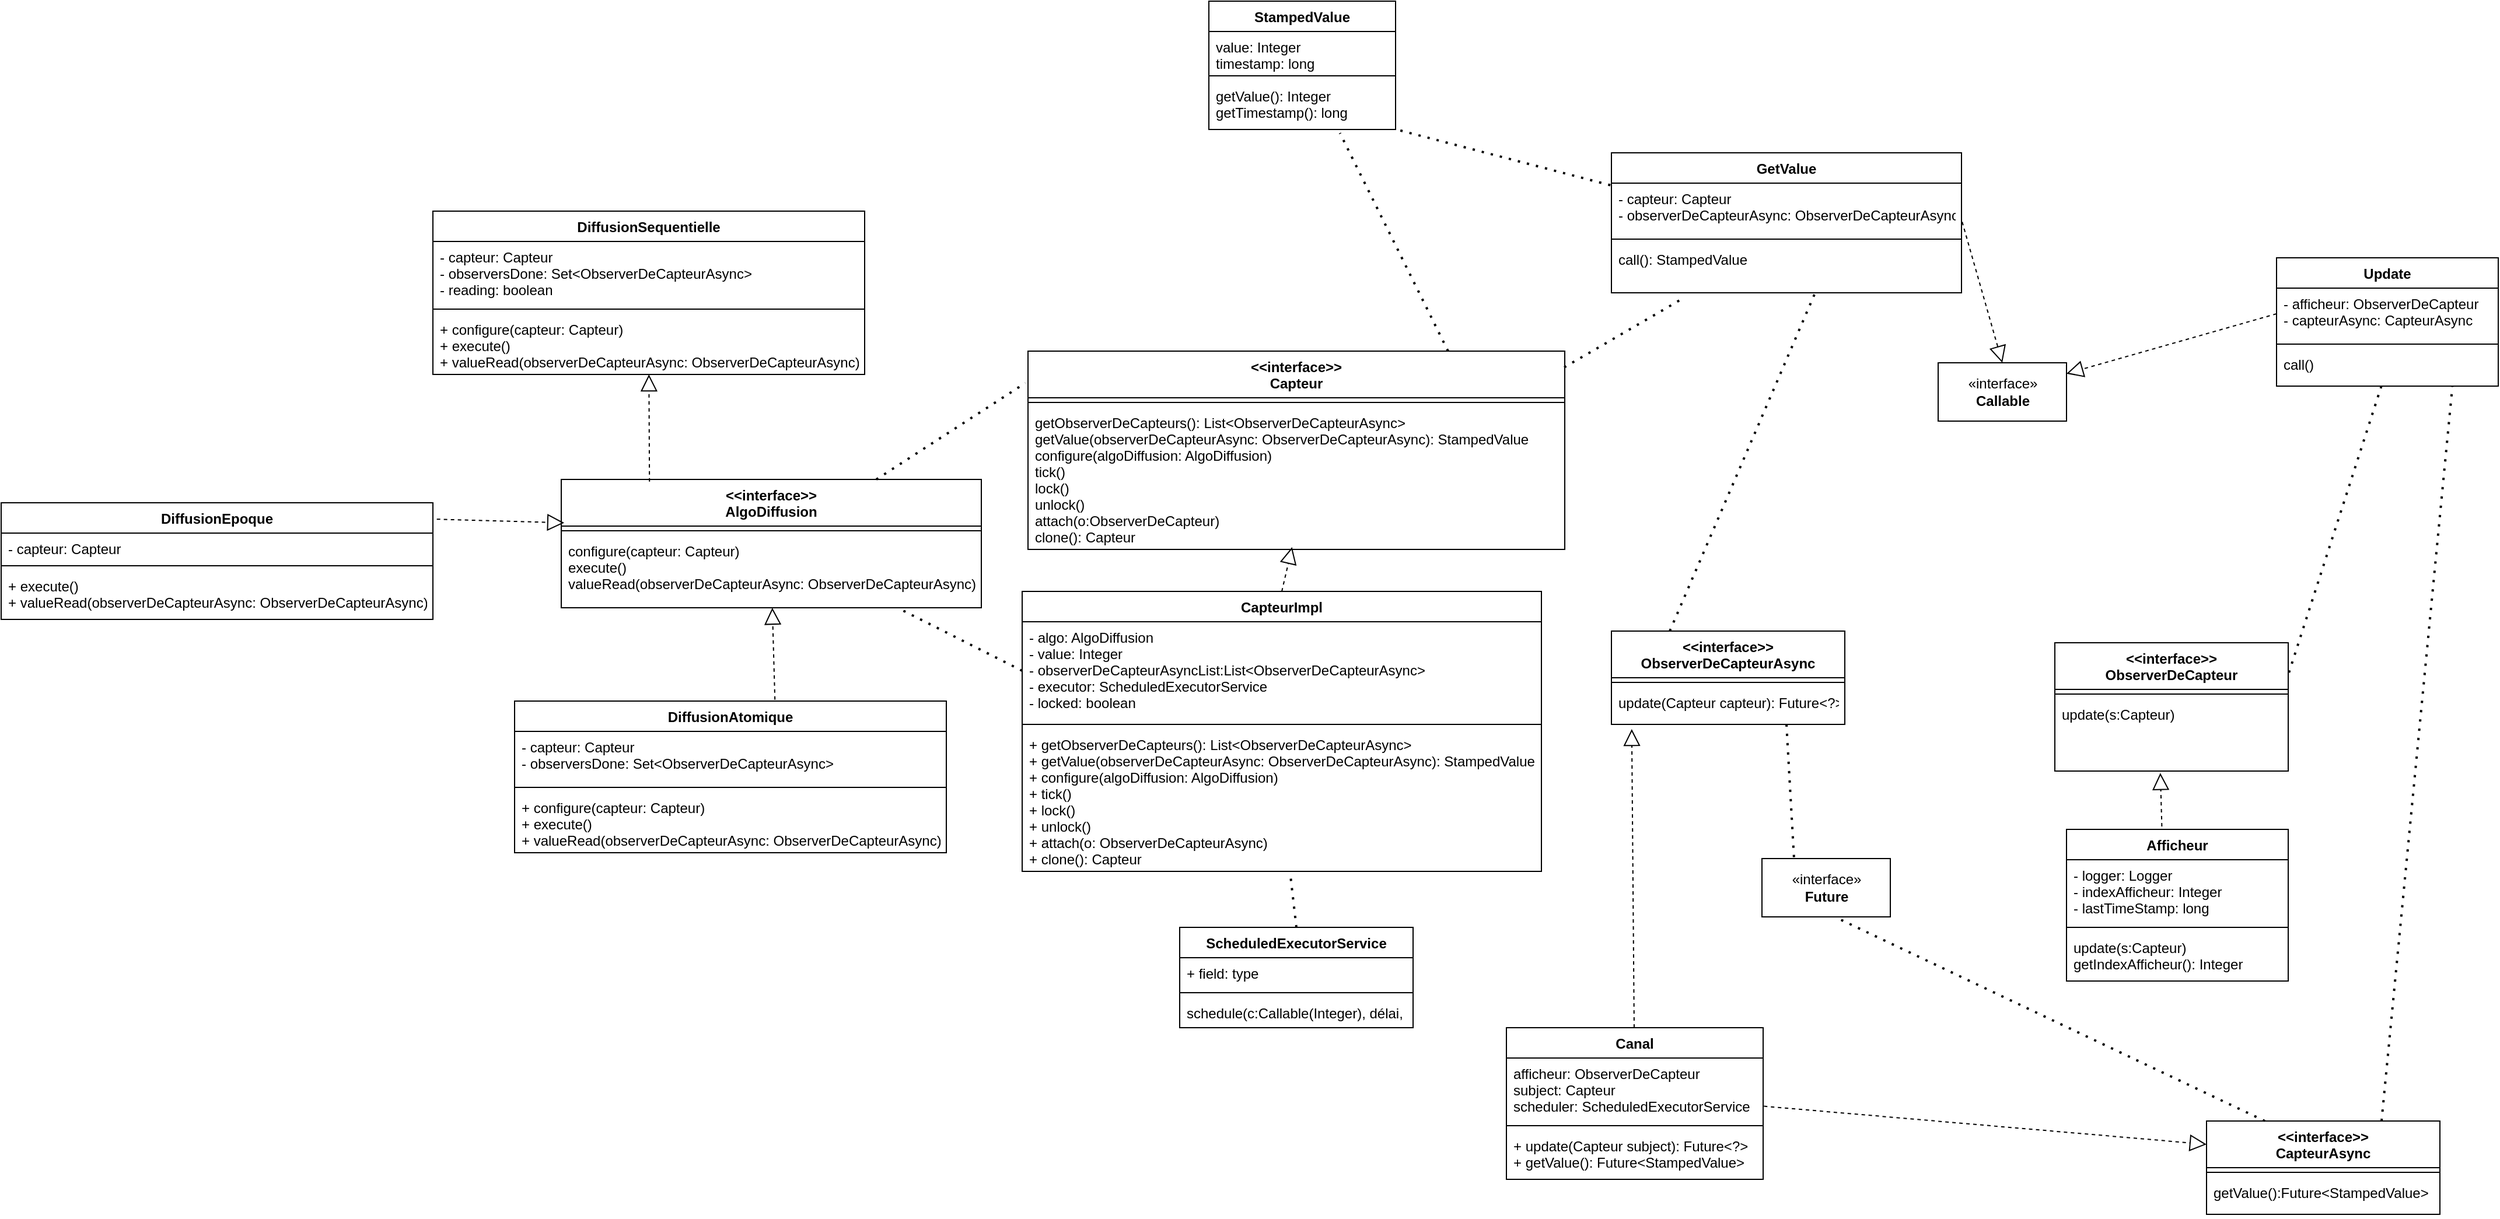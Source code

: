 <mxfile version="14.2.9" type="github"><diagram id="OkSHv6g_1eJxa_UDTlFx" name="Page-1"><mxGraphModel dx="3001" dy="1847" grid="1" gridSize="10" guides="1" tooltips="1" connect="1" arrows="1" fold="1" page="1" pageScale="1" pageWidth="827" pageHeight="1169" math="0" shadow="0"><root><mxCell id="0"/><mxCell id="1" parent="0"/><mxCell id="q4NLrR5_jv5WTU5L2x2v-61" value="" style="endArrow=block;dashed=1;endFill=0;endSize=12;html=1;exitX=0.5;exitY=0;exitDx=0;exitDy=0;entryX=0.492;entryY=0.984;entryDx=0;entryDy=0;entryPerimeter=0;" edge="1" parent="1" source="q4NLrR5_jv5WTU5L2x2v-73" target="q4NLrR5_jv5WTU5L2x2v-72"><mxGeometry width="160" relative="1" as="geometry"><mxPoint x="330" y="400" as="sourcePoint"/><mxPoint x="490" y="400" as="targetPoint"/></mxGeometry></mxCell><mxCell id="q4NLrR5_jv5WTU5L2x2v-62" value="" style="endArrow=block;dashed=1;endFill=0;endSize=12;html=1;exitX=0.43;exitY=-0.019;exitDx=0;exitDy=0;exitPerimeter=0;entryX=0.452;entryY=1.027;entryDx=0;entryDy=0;entryPerimeter=0;" edge="1" parent="1" source="q4NLrR5_jv5WTU5L2x2v-63" target="q4NLrR5_jv5WTU5L2x2v-83"><mxGeometry width="160" relative="1" as="geometry"><mxPoint x="570" y="280" as="sourcePoint"/><mxPoint x="730" y="280" as="targetPoint"/></mxGeometry></mxCell><mxCell id="q4NLrR5_jv5WTU5L2x2v-63" value="Afficheur" style="swimlane;fontStyle=1;align=center;verticalAlign=top;childLayout=stackLayout;horizontal=1;startSize=26;horizontalStack=0;resizeParent=1;resizeParentMax=0;resizeLast=0;collapsible=1;marginBottom=0;" vertex="1" parent="1"><mxGeometry x="620" y="510" width="190" height="130" as="geometry"/></mxCell><mxCell id="q4NLrR5_jv5WTU5L2x2v-64" value="- logger: Logger&#xA;- indexAfficheur: Integer&#xA;- lastTimeStamp: long&#xA;" style="text;strokeColor=none;fillColor=none;align=left;verticalAlign=top;spacingLeft=4;spacingRight=4;overflow=hidden;rotatable=0;points=[[0,0.5],[1,0.5]];portConstraint=eastwest;" vertex="1" parent="q4NLrR5_jv5WTU5L2x2v-63"><mxGeometry y="26" width="190" height="54" as="geometry"/></mxCell><mxCell id="q4NLrR5_jv5WTU5L2x2v-65" value="" style="line;strokeWidth=1;fillColor=none;align=left;verticalAlign=middle;spacingTop=-1;spacingLeft=3;spacingRight=3;rotatable=0;labelPosition=right;points=[];portConstraint=eastwest;" vertex="1" parent="q4NLrR5_jv5WTU5L2x2v-63"><mxGeometry y="80" width="190" height="8" as="geometry"/></mxCell><mxCell id="q4NLrR5_jv5WTU5L2x2v-66" value="update(s:Capteur)&#xA;getIndexAfficheur(): Integer&#xA;" style="text;strokeColor=none;fillColor=none;align=left;verticalAlign=top;spacingLeft=4;spacingRight=4;overflow=hidden;rotatable=0;points=[[0,0.5],[1,0.5]];portConstraint=eastwest;" vertex="1" parent="q4NLrR5_jv5WTU5L2x2v-63"><mxGeometry y="88" width="190" height="42" as="geometry"/></mxCell><mxCell id="q4NLrR5_jv5WTU5L2x2v-68" value="" style="endArrow=block;dashed=1;endFill=0;endSize=12;html=1;entryX=0;entryY=0.25;entryDx=0;entryDy=0;exitX=1.003;exitY=0.765;exitDx=0;exitDy=0;exitPerimeter=0;" edge="1" parent="1" source="q4NLrR5_jv5WTU5L2x2v-78" target="q4NLrR5_jv5WTU5L2x2v-93"><mxGeometry width="160" relative="1" as="geometry"><mxPoint x="330" y="650" as="sourcePoint"/><mxPoint x="490" y="650" as="targetPoint"/></mxGeometry></mxCell><mxCell id="q4NLrR5_jv5WTU5L2x2v-70" value="&lt;&lt;interface&gt;&gt;&#xA;Capteur" style="swimlane;fontStyle=1;align=center;verticalAlign=top;childLayout=stackLayout;horizontal=1;startSize=40;horizontalStack=0;resizeParent=1;resizeParentMax=0;resizeLast=0;collapsible=1;marginBottom=0;" vertex="1" parent="1"><mxGeometry x="-270" y="100" width="460" height="170" as="geometry"/></mxCell><mxCell id="q4NLrR5_jv5WTU5L2x2v-71" value="" style="line;strokeWidth=1;fillColor=none;align=left;verticalAlign=middle;spacingTop=-1;spacingLeft=3;spacingRight=3;rotatable=0;labelPosition=right;points=[];portConstraint=eastwest;" vertex="1" parent="q4NLrR5_jv5WTU5L2x2v-70"><mxGeometry y="40" width="460" height="8" as="geometry"/></mxCell><mxCell id="q4NLrR5_jv5WTU5L2x2v-72" value="getObserverDeCapteurs(): List&lt;ObserverDeCapteurAsync&gt;&#xA;getValue(observerDeCapteurAsync: ObserverDeCapteurAsync): StampedValue&#xA;configure(algoDiffusion: AlgoDiffusion)&#xA;tick()&#xA;lock()&#xA;unlock()&#xA;attach(o:ObserverDeCapteur)&#xA;clone(): Capteur" style="text;strokeColor=none;fillColor=none;align=left;verticalAlign=top;spacingLeft=4;spacingRight=4;overflow=hidden;rotatable=0;points=[[0,0.5],[1,0.5]];portConstraint=eastwest;" vertex="1" parent="q4NLrR5_jv5WTU5L2x2v-70"><mxGeometry y="48" width="460" height="122" as="geometry"/></mxCell><mxCell id="q4NLrR5_jv5WTU5L2x2v-73" value="CapteurImpl" style="swimlane;fontStyle=1;align=center;verticalAlign=top;childLayout=stackLayout;horizontal=1;startSize=26;horizontalStack=0;resizeParent=1;resizeParentMax=0;resizeLast=0;collapsible=1;marginBottom=0;" vertex="1" parent="1"><mxGeometry x="-275" y="306" width="445" height="240" as="geometry"/></mxCell><mxCell id="q4NLrR5_jv5WTU5L2x2v-74" value="- algo: AlgoDiffusion&#xA;- value: Integer&#xA;- observerDeCapteurAsyncList:List&lt;ObserverDeCapteurAsync&gt;&#xA;- executor: ScheduledExecutorService&#xA;- locked: boolean&#xA;&#xA;" style="text;strokeColor=none;fillColor=none;align=left;verticalAlign=top;spacingLeft=4;spacingRight=4;overflow=hidden;rotatable=0;points=[[0,0.5],[1,0.5]];portConstraint=eastwest;" vertex="1" parent="q4NLrR5_jv5WTU5L2x2v-73"><mxGeometry y="26" width="445" height="84" as="geometry"/></mxCell><mxCell id="q4NLrR5_jv5WTU5L2x2v-75" value="" style="line;strokeWidth=1;fillColor=none;align=left;verticalAlign=middle;spacingTop=-1;spacingLeft=3;spacingRight=3;rotatable=0;labelPosition=right;points=[];portConstraint=eastwest;" vertex="1" parent="q4NLrR5_jv5WTU5L2x2v-73"><mxGeometry y="110" width="445" height="8" as="geometry"/></mxCell><mxCell id="q4NLrR5_jv5WTU5L2x2v-76" value="+ getObserverDeCapteurs(): List&lt;ObserverDeCapteurAsync&gt;&#xA;+ getValue(observerDeCapteurAsync: ObserverDeCapteurAsync): StampedValue&#xA;+ configure(algoDiffusion: AlgoDiffusion)&#xA;+ tick()&#xA;+ lock()&#xA;+ unlock()&#xA;+ attach(o: ObserverDeCapteurAsync)&#xA;+ clone(): Capteur&#xA;" style="text;strokeColor=none;fillColor=none;align=left;verticalAlign=top;spacingLeft=4;spacingRight=4;overflow=hidden;rotatable=0;points=[[0,0.5],[1,0.5]];portConstraint=eastwest;" vertex="1" parent="q4NLrR5_jv5WTU5L2x2v-73"><mxGeometry y="118" width="445" height="122" as="geometry"/></mxCell><mxCell id="q4NLrR5_jv5WTU5L2x2v-77" value="Canal" style="swimlane;fontStyle=1;align=center;verticalAlign=top;childLayout=stackLayout;horizontal=1;startSize=26;horizontalStack=0;resizeParent=1;resizeParentMax=0;resizeLast=0;collapsible=1;marginBottom=0;" vertex="1" parent="1"><mxGeometry x="140" y="680" width="220" height="130" as="geometry"/></mxCell><mxCell id="q4NLrR5_jv5WTU5L2x2v-78" value="afficheur: ObserverDeCapteur&#xA;            subject: Capteur &#xA;scheduler: ScheduledExecutorService&#xA;      &#xA;        " style="text;strokeColor=none;fillColor=none;align=left;verticalAlign=top;spacingLeft=4;spacingRight=4;overflow=hidden;rotatable=0;points=[[0,0.5],[1,0.5]];portConstraint=eastwest;" vertex="1" parent="q4NLrR5_jv5WTU5L2x2v-77"><mxGeometry y="26" width="220" height="54" as="geometry"/></mxCell><mxCell id="q4NLrR5_jv5WTU5L2x2v-79" value="" style="line;strokeWidth=1;fillColor=none;align=left;verticalAlign=middle;spacingTop=-1;spacingLeft=3;spacingRight=3;rotatable=0;labelPosition=right;points=[];portConstraint=eastwest;" vertex="1" parent="q4NLrR5_jv5WTU5L2x2v-77"><mxGeometry y="80" width="220" height="8" as="geometry"/></mxCell><mxCell id="q4NLrR5_jv5WTU5L2x2v-80" value="+ update(Capteur subject): Future&lt;?&gt;&#xA;+ getValue(): Future&lt;StampedValue&gt;" style="text;strokeColor=none;fillColor=none;align=left;verticalAlign=top;spacingLeft=4;spacingRight=4;overflow=hidden;rotatable=0;points=[[0,0.5],[1,0.5]];portConstraint=eastwest;" vertex="1" parent="q4NLrR5_jv5WTU5L2x2v-77"><mxGeometry y="88" width="220" height="42" as="geometry"/></mxCell><mxCell id="q4NLrR5_jv5WTU5L2x2v-81" value="&lt;&lt;interface&gt;&gt;&#xA;ObserverDeCapteur" style="swimlane;fontStyle=1;align=center;verticalAlign=top;childLayout=stackLayout;horizontal=1;startSize=40;horizontalStack=0;resizeParent=1;resizeParentMax=0;resizeLast=0;collapsible=1;marginBottom=0;" vertex="1" parent="1"><mxGeometry x="610" y="350" width="200" height="110" as="geometry"/></mxCell><mxCell id="q4NLrR5_jv5WTU5L2x2v-82" value="" style="line;strokeWidth=1;fillColor=none;align=left;verticalAlign=middle;spacingTop=-1;spacingLeft=3;spacingRight=3;rotatable=0;labelPosition=right;points=[];portConstraint=eastwest;" vertex="1" parent="q4NLrR5_jv5WTU5L2x2v-81"><mxGeometry y="40" width="200" height="8" as="geometry"/></mxCell><mxCell id="q4NLrR5_jv5WTU5L2x2v-83" value="update(s:Capteur)" style="text;strokeColor=none;fillColor=none;align=left;verticalAlign=top;spacingLeft=4;spacingRight=4;overflow=hidden;rotatable=0;points=[[0,0.5],[1,0.5]];portConstraint=eastwest;" vertex="1" parent="q4NLrR5_jv5WTU5L2x2v-81"><mxGeometry y="48" width="200" height="62" as="geometry"/></mxCell><mxCell id="q4NLrR5_jv5WTU5L2x2v-84" value="ScheduledExecutorService" style="swimlane;fontStyle=1;align=center;verticalAlign=top;childLayout=stackLayout;horizontal=1;startSize=26;horizontalStack=0;resizeParent=1;resizeParentMax=0;resizeLast=0;collapsible=1;marginBottom=0;" vertex="1" parent="1"><mxGeometry x="-140" y="594" width="200" height="86" as="geometry"/></mxCell><mxCell id="q4NLrR5_jv5WTU5L2x2v-85" value="+ field: type" style="text;strokeColor=none;fillColor=none;align=left;verticalAlign=top;spacingLeft=4;spacingRight=4;overflow=hidden;rotatable=0;points=[[0,0.5],[1,0.5]];portConstraint=eastwest;" vertex="1" parent="q4NLrR5_jv5WTU5L2x2v-84"><mxGeometry y="26" width="200" height="26" as="geometry"/></mxCell><mxCell id="q4NLrR5_jv5WTU5L2x2v-86" value="" style="line;strokeWidth=1;fillColor=none;align=left;verticalAlign=middle;spacingTop=-1;spacingLeft=3;spacingRight=3;rotatable=0;labelPosition=right;points=[];portConstraint=eastwest;" vertex="1" parent="q4NLrR5_jv5WTU5L2x2v-84"><mxGeometry y="52" width="200" height="8" as="geometry"/></mxCell><mxCell id="q4NLrR5_jv5WTU5L2x2v-87" value="schedule(c:Callable(Integer), délai, unité)" style="text;strokeColor=none;fillColor=none;align=left;verticalAlign=top;spacingLeft=4;spacingRight=4;overflow=hidden;rotatable=0;points=[[0,0.5],[1,0.5]];portConstraint=eastwest;" vertex="1" parent="q4NLrR5_jv5WTU5L2x2v-84"><mxGeometry y="60" width="200" height="26" as="geometry"/></mxCell><mxCell id="q4NLrR5_jv5WTU5L2x2v-89" value="«interface»&lt;br&gt;&lt;b&gt;Callable&lt;/b&gt;" style="html=1;" vertex="1" parent="1"><mxGeometry x="510" y="110" width="110" height="50" as="geometry"/></mxCell><mxCell id="q4NLrR5_jv5WTU5L2x2v-90" value="«interface»&lt;br&gt;&lt;b&gt;Future&lt;/b&gt;" style="html=1;" vertex="1" parent="1"><mxGeometry x="359" y="535" width="110" height="50" as="geometry"/></mxCell><mxCell id="q4NLrR5_jv5WTU5L2x2v-93" value="&lt;&lt;interface&gt;&gt;&#xA;CapteurAsync" style="swimlane;fontStyle=1;align=center;verticalAlign=top;childLayout=stackLayout;horizontal=1;startSize=40;horizontalStack=0;resizeParent=1;resizeParentMax=0;resizeLast=0;collapsible=1;marginBottom=0;" vertex="1" parent="1"><mxGeometry x="740" y="760" width="200" height="80" as="geometry"/></mxCell><mxCell id="q4NLrR5_jv5WTU5L2x2v-94" value="" style="line;strokeWidth=1;fillColor=none;align=left;verticalAlign=middle;spacingTop=-1;spacingLeft=3;spacingRight=3;rotatable=0;labelPosition=right;points=[];portConstraint=eastwest;" vertex="1" parent="q4NLrR5_jv5WTU5L2x2v-93"><mxGeometry y="40" width="200" height="8" as="geometry"/></mxCell><mxCell id="q4NLrR5_jv5WTU5L2x2v-95" value="getValue():Future&lt;StampedValue&gt;" style="text;strokeColor=none;fillColor=none;align=left;verticalAlign=top;spacingLeft=4;spacingRight=4;overflow=hidden;rotatable=0;points=[[0,0.5],[1,0.5]];portConstraint=eastwest;" vertex="1" parent="q4NLrR5_jv5WTU5L2x2v-93"><mxGeometry y="48" width="200" height="32" as="geometry"/></mxCell><mxCell id="q4NLrR5_jv5WTU5L2x2v-96" value="GetValue" style="swimlane;fontStyle=1;align=center;verticalAlign=top;childLayout=stackLayout;horizontal=1;startSize=26;horizontalStack=0;resizeParent=1;resizeParentMax=0;resizeLast=0;collapsible=1;marginBottom=0;" vertex="1" parent="1"><mxGeometry x="230" y="-70" width="300" height="120" as="geometry"/></mxCell><mxCell id="q4NLrR5_jv5WTU5L2x2v-97" value="- capteur: Capteur&#xA;- observerDeCapteurAsync: ObserverDeCapteurAsync&#xA;" style="text;strokeColor=none;fillColor=none;align=left;verticalAlign=top;spacingLeft=4;spacingRight=4;overflow=hidden;rotatable=0;points=[[0,0.5],[1,0.5]];portConstraint=eastwest;" vertex="1" parent="q4NLrR5_jv5WTU5L2x2v-96"><mxGeometry y="26" width="300" height="44" as="geometry"/></mxCell><mxCell id="q4NLrR5_jv5WTU5L2x2v-98" value="" style="line;strokeWidth=1;fillColor=none;align=left;verticalAlign=middle;spacingTop=-1;spacingLeft=3;spacingRight=3;rotatable=0;labelPosition=right;points=[];portConstraint=eastwest;" vertex="1" parent="q4NLrR5_jv5WTU5L2x2v-96"><mxGeometry y="70" width="300" height="8" as="geometry"/></mxCell><mxCell id="q4NLrR5_jv5WTU5L2x2v-99" value="call(): StampedValue" style="text;strokeColor=none;fillColor=none;align=left;verticalAlign=top;spacingLeft=4;spacingRight=4;overflow=hidden;rotatable=0;points=[[0,0.5],[1,0.5]];portConstraint=eastwest;" vertex="1" parent="q4NLrR5_jv5WTU5L2x2v-96"><mxGeometry y="78" width="300" height="42" as="geometry"/></mxCell><mxCell id="q4NLrR5_jv5WTU5L2x2v-100" value="" style="endArrow=block;dashed=1;endFill=0;endSize=12;html=1;entryX=0.5;entryY=0;entryDx=0;entryDy=0;exitX=1.002;exitY=0.756;exitDx=0;exitDy=0;exitPerimeter=0;" edge="1" parent="1" source="q4NLrR5_jv5WTU5L2x2v-97" target="q4NLrR5_jv5WTU5L2x2v-89"><mxGeometry width="160" relative="1" as="geometry"><mxPoint x="340" y="190" as="sourcePoint"/><mxPoint x="500" y="190" as="targetPoint"/></mxGeometry></mxCell><mxCell id="q4NLrR5_jv5WTU5L2x2v-102" value="&lt;&lt;interface&gt;&gt;&#xA;ObserverDeCapteurAsync" style="swimlane;fontStyle=1;align=center;verticalAlign=top;childLayout=stackLayout;horizontal=1;startSize=40;horizontalStack=0;resizeParent=1;resizeParentMax=0;resizeLast=0;collapsible=1;marginBottom=0;" vertex="1" parent="1"><mxGeometry x="230" y="340" width="200" height="80" as="geometry"/></mxCell><mxCell id="q4NLrR5_jv5WTU5L2x2v-103" value="" style="line;strokeWidth=1;fillColor=none;align=left;verticalAlign=middle;spacingTop=-1;spacingLeft=3;spacingRight=3;rotatable=0;labelPosition=right;points=[];portConstraint=eastwest;" vertex="1" parent="q4NLrR5_jv5WTU5L2x2v-102"><mxGeometry y="40" width="200" height="8" as="geometry"/></mxCell><mxCell id="q4NLrR5_jv5WTU5L2x2v-104" value="update(Capteur capteur): Future&lt;?&gt;" style="text;strokeColor=none;fillColor=none;align=left;verticalAlign=top;spacingLeft=4;spacingRight=4;overflow=hidden;rotatable=0;points=[[0,0.5],[1,0.5]];portConstraint=eastwest;" vertex="1" parent="q4NLrR5_jv5WTU5L2x2v-102"><mxGeometry y="48" width="200" height="32" as="geometry"/></mxCell><mxCell id="q4NLrR5_jv5WTU5L2x2v-105" value="" style="endArrow=block;dashed=1;endFill=0;endSize=12;html=1;entryX=0.087;entryY=1.125;entryDx=0;entryDy=0;entryPerimeter=0;" edge="1" parent="1" source="q4NLrR5_jv5WTU5L2x2v-77" target="q4NLrR5_jv5WTU5L2x2v-104"><mxGeometry width="160" relative="1" as="geometry"><mxPoint x="350" y="595" as="sourcePoint"/><mxPoint x="430.0" y="620.004" as="targetPoint"/></mxGeometry></mxCell><mxCell id="q4NLrR5_jv5WTU5L2x2v-112" value="" style="endArrow=none;dashed=1;html=1;dashPattern=1 3;strokeWidth=2;entryX=0.702;entryY=1.073;entryDx=0;entryDy=0;entryPerimeter=0;" edge="1" parent="1" target="q4NLrR5_jv5WTU5L2x2v-117"><mxGeometry width="50" height="50" relative="1" as="geometry"><mxPoint x="90" y="100" as="sourcePoint"/><mxPoint x="274.4" y="-99.874" as="targetPoint"/></mxGeometry></mxCell><mxCell id="q4NLrR5_jv5WTU5L2x2v-114" value="StampedValue" style="swimlane;fontStyle=1;align=center;verticalAlign=top;childLayout=stackLayout;horizontal=1;startSize=26;horizontalStack=0;resizeParent=1;resizeParentMax=0;resizeLast=0;collapsible=1;marginBottom=0;" vertex="1" parent="1"><mxGeometry x="-115" y="-200" width="160" height="110" as="geometry"/></mxCell><mxCell id="q4NLrR5_jv5WTU5L2x2v-115" value="value: Integer&#xA;timestamp: long&#xA;" style="text;strokeColor=none;fillColor=none;align=left;verticalAlign=top;spacingLeft=4;spacingRight=4;overflow=hidden;rotatable=0;points=[[0,0.5],[1,0.5]];portConstraint=eastwest;" vertex="1" parent="q4NLrR5_jv5WTU5L2x2v-114"><mxGeometry y="26" width="160" height="34" as="geometry"/></mxCell><mxCell id="q4NLrR5_jv5WTU5L2x2v-116" value="" style="line;strokeWidth=1;fillColor=none;align=left;verticalAlign=middle;spacingTop=-1;spacingLeft=3;spacingRight=3;rotatable=0;labelPosition=right;points=[];portConstraint=eastwest;" vertex="1" parent="q4NLrR5_jv5WTU5L2x2v-114"><mxGeometry y="60" width="160" height="8" as="geometry"/></mxCell><mxCell id="q4NLrR5_jv5WTU5L2x2v-117" value="getValue(): Integer&#xA;getTimestamp(): long&#xA;" style="text;strokeColor=none;fillColor=none;align=left;verticalAlign=top;spacingLeft=4;spacingRight=4;overflow=hidden;rotatable=0;points=[[0,0.5],[1,0.5]];portConstraint=eastwest;" vertex="1" parent="q4NLrR5_jv5WTU5L2x2v-114"><mxGeometry y="68" width="160" height="42" as="geometry"/></mxCell><mxCell id="q4NLrR5_jv5WTU5L2x2v-119" value="" style="endArrow=none;dashed=1;html=1;dashPattern=1 3;strokeWidth=2;exitX=-0.003;exitY=0.04;exitDx=0;exitDy=0;exitPerimeter=0;" edge="1" parent="1" source="q4NLrR5_jv5WTU5L2x2v-97" target="q4NLrR5_jv5WTU5L2x2v-117"><mxGeometry width="50" height="50" relative="1" as="geometry"><mxPoint x="420" y="80" as="sourcePoint"/><mxPoint x="470" y="30" as="targetPoint"/></mxGeometry></mxCell><mxCell id="q4NLrR5_jv5WTU5L2x2v-120" value="Update" style="swimlane;fontStyle=1;align=center;verticalAlign=top;childLayout=stackLayout;horizontal=1;startSize=26;horizontalStack=0;resizeParent=1;resizeParentMax=0;resizeLast=0;collapsible=1;marginBottom=0;" vertex="1" parent="1"><mxGeometry x="800" y="20" width="190" height="110" as="geometry"/></mxCell><mxCell id="q4NLrR5_jv5WTU5L2x2v-121" value="- afficheur: ObserverDeCapteur&#xA;- capteurAsync: CapteurAsync&#xA;" style="text;strokeColor=none;fillColor=none;align=left;verticalAlign=top;spacingLeft=4;spacingRight=4;overflow=hidden;rotatable=0;points=[[0,0.5],[1,0.5]];portConstraint=eastwest;" vertex="1" parent="q4NLrR5_jv5WTU5L2x2v-120"><mxGeometry y="26" width="190" height="44" as="geometry"/></mxCell><mxCell id="q4NLrR5_jv5WTU5L2x2v-122" value="" style="line;strokeWidth=1;fillColor=none;align=left;verticalAlign=middle;spacingTop=-1;spacingLeft=3;spacingRight=3;rotatable=0;labelPosition=right;points=[];portConstraint=eastwest;" vertex="1" parent="q4NLrR5_jv5WTU5L2x2v-120"><mxGeometry y="70" width="190" height="8" as="geometry"/></mxCell><mxCell id="q4NLrR5_jv5WTU5L2x2v-123" value="call()" style="text;strokeColor=none;fillColor=none;align=left;verticalAlign=top;spacingLeft=4;spacingRight=4;overflow=hidden;rotatable=0;points=[[0,0.5],[1,0.5]];portConstraint=eastwest;" vertex="1" parent="q4NLrR5_jv5WTU5L2x2v-120"><mxGeometry y="78" width="190" height="32" as="geometry"/></mxCell><mxCell id="q4NLrR5_jv5WTU5L2x2v-124" value="" style="endArrow=block;dashed=1;endFill=0;endSize=12;html=1;exitX=0;exitY=0.5;exitDx=0;exitDy=0;" edge="1" parent="1" source="q4NLrR5_jv5WTU5L2x2v-121" target="q4NLrR5_jv5WTU5L2x2v-89"><mxGeometry width="160" relative="1" as="geometry"><mxPoint x="540.6" y="-0.736" as="sourcePoint"/><mxPoint x="600" y="110" as="targetPoint"/></mxGeometry></mxCell><mxCell id="q4NLrR5_jv5WTU5L2x2v-125" value="" style="endArrow=none;dashed=1;html=1;dashPattern=1 3;strokeWidth=2;entryX=0.209;entryY=1.095;entryDx=0;entryDy=0;entryPerimeter=0;exitX=0.999;exitY=0.082;exitDx=0;exitDy=0;exitPerimeter=0;" edge="1" parent="1" source="q4NLrR5_jv5WTU5L2x2v-70" target="q4NLrR5_jv5WTU5L2x2v-99"><mxGeometry width="50" height="50" relative="1" as="geometry"><mxPoint x="420" y="160" as="sourcePoint"/><mxPoint x="470" y="110" as="targetPoint"/></mxGeometry></mxCell><mxCell id="q4NLrR5_jv5WTU5L2x2v-126" value="" style="endArrow=none;dashed=1;html=1;dashPattern=1 3;strokeWidth=2;entryX=0.581;entryY=1.016;entryDx=0;entryDy=0;entryPerimeter=0;exitX=0.25;exitY=0;exitDx=0;exitDy=0;" edge="1" parent="1" source="q4NLrR5_jv5WTU5L2x2v-102" target="q4NLrR5_jv5WTU5L2x2v-99"><mxGeometry width="50" height="50" relative="1" as="geometry"><mxPoint x="520" y="550" as="sourcePoint"/><mxPoint x="470" y="240" as="targetPoint"/></mxGeometry></mxCell><mxCell id="q4NLrR5_jv5WTU5L2x2v-127" value="" style="endArrow=none;dashed=1;html=1;dashPattern=1 3;strokeWidth=2;entryX=1;entryY=0.25;entryDx=0;entryDy=0;" edge="1" parent="1" source="q4NLrR5_jv5WTU5L2x2v-123" target="q4NLrR5_jv5WTU5L2x2v-81"><mxGeometry width="50" height="50" relative="1" as="geometry"><mxPoint x="420" y="310" as="sourcePoint"/><mxPoint x="470" y="260" as="targetPoint"/></mxGeometry></mxCell><mxCell id="q4NLrR5_jv5WTU5L2x2v-130" value="&lt;&lt;interface&gt;&gt;&#xA;AlgoDiffusion" style="swimlane;fontStyle=1;align=center;verticalAlign=top;childLayout=stackLayout;horizontal=1;startSize=40;horizontalStack=0;resizeParent=1;resizeParentMax=0;resizeLast=0;collapsible=1;marginBottom=0;" vertex="1" parent="1"><mxGeometry x="-670" y="210" width="360" height="110" as="geometry"/></mxCell><mxCell id="q4NLrR5_jv5WTU5L2x2v-131" value="" style="line;strokeWidth=1;fillColor=none;align=left;verticalAlign=middle;spacingTop=-1;spacingLeft=3;spacingRight=3;rotatable=0;labelPosition=right;points=[];portConstraint=eastwest;" vertex="1" parent="q4NLrR5_jv5WTU5L2x2v-130"><mxGeometry y="40" width="360" height="8" as="geometry"/></mxCell><mxCell id="q4NLrR5_jv5WTU5L2x2v-132" value="configure(capteur: Capteur)&#xA;execute()&#xA;valueRead(observerDeCapteurAsync: ObserverDeCapteurAsync)" style="text;strokeColor=none;fillColor=none;align=left;verticalAlign=top;spacingLeft=4;spacingRight=4;overflow=hidden;rotatable=0;points=[[0,0.5],[1,0.5]];portConstraint=eastwest;" vertex="1" parent="q4NLrR5_jv5WTU5L2x2v-130"><mxGeometry y="48" width="360" height="62" as="geometry"/></mxCell><mxCell id="q4NLrR5_jv5WTU5L2x2v-133" value="" style="endArrow=none;dashed=1;html=1;dashPattern=1 3;strokeWidth=2;exitX=0;exitY=0.5;exitDx=0;exitDy=0;entryX=0.804;entryY=1.011;entryDx=0;entryDy=0;entryPerimeter=0;" edge="1" parent="1" source="q4NLrR5_jv5WTU5L2x2v-74" target="q4NLrR5_jv5WTU5L2x2v-132"><mxGeometry width="50" height="50" relative="1" as="geometry"><mxPoint x="-100" y="280" as="sourcePoint"/><mxPoint x="-50" y="230" as="targetPoint"/></mxGeometry></mxCell><mxCell id="q4NLrR5_jv5WTU5L2x2v-134" value="" style="endArrow=none;dashed=1;html=1;dashPattern=1 3;strokeWidth=2;entryX=-0.005;entryY=0.161;entryDx=0;entryDy=0;entryPerimeter=0;exitX=0.75;exitY=0;exitDx=0;exitDy=0;" edge="1" parent="1" source="q4NLrR5_jv5WTU5L2x2v-130" target="q4NLrR5_jv5WTU5L2x2v-70"><mxGeometry width="50" height="50" relative="1" as="geometry"><mxPoint x="-100" y="280" as="sourcePoint"/><mxPoint x="-50" y="230" as="targetPoint"/></mxGeometry></mxCell><mxCell id="q4NLrR5_jv5WTU5L2x2v-135" value="DiffusionAtomique" style="swimlane;fontStyle=1;align=center;verticalAlign=top;childLayout=stackLayout;horizontal=1;startSize=26;horizontalStack=0;resizeParent=1;resizeParentMax=0;resizeLast=0;collapsible=1;marginBottom=0;" vertex="1" parent="1"><mxGeometry x="-710" y="400" width="370" height="130" as="geometry"/></mxCell><mxCell id="q4NLrR5_jv5WTU5L2x2v-136" value="- capteur: Capteur&#xA;- observersDone: Set&lt;ObserverDeCapteurAsync&gt;&#xA;" style="text;strokeColor=none;fillColor=none;align=left;verticalAlign=top;spacingLeft=4;spacingRight=4;overflow=hidden;rotatable=0;points=[[0,0.5],[1,0.5]];portConstraint=eastwest;" vertex="1" parent="q4NLrR5_jv5WTU5L2x2v-135"><mxGeometry y="26" width="370" height="44" as="geometry"/></mxCell><mxCell id="q4NLrR5_jv5WTU5L2x2v-137" value="" style="line;strokeWidth=1;fillColor=none;align=left;verticalAlign=middle;spacingTop=-1;spacingLeft=3;spacingRight=3;rotatable=0;labelPosition=right;points=[];portConstraint=eastwest;" vertex="1" parent="q4NLrR5_jv5WTU5L2x2v-135"><mxGeometry y="70" width="370" height="8" as="geometry"/></mxCell><mxCell id="q4NLrR5_jv5WTU5L2x2v-138" value="+ configure(capteur: Capteur)&#xA;+ execute()&#xA;+ valueRead(observerDeCapteurAsync: ObserverDeCapteurAsync)&#xA;" style="text;strokeColor=none;fillColor=none;align=left;verticalAlign=top;spacingLeft=4;spacingRight=4;overflow=hidden;rotatable=0;points=[[0,0.5],[1,0.5]];portConstraint=eastwest;" vertex="1" parent="q4NLrR5_jv5WTU5L2x2v-135"><mxGeometry y="78" width="370" height="52" as="geometry"/></mxCell><mxCell id="q4NLrR5_jv5WTU5L2x2v-139" value="" style="endArrow=block;dashed=1;endFill=0;endSize=12;html=1;exitX=0.603;exitY=-0.009;exitDx=0;exitDy=0;exitPerimeter=0;" edge="1" parent="1" source="q4NLrR5_jv5WTU5L2x2v-135" target="q4NLrR5_jv5WTU5L2x2v-132"><mxGeometry width="160" relative="1" as="geometry"><mxPoint x="-520" y="380" as="sourcePoint"/><mxPoint x="-377.34" y="550" as="targetPoint"/></mxGeometry></mxCell><mxCell id="q4NLrR5_jv5WTU5L2x2v-140" value="DiffusionEpoque" style="swimlane;fontStyle=1;align=center;verticalAlign=top;childLayout=stackLayout;horizontal=1;startSize=26;horizontalStack=0;resizeParent=1;resizeParentMax=0;resizeLast=0;collapsible=1;marginBottom=0;" vertex="1" parent="1"><mxGeometry x="-1150" y="230" width="370" height="100" as="geometry"/></mxCell><mxCell id="q4NLrR5_jv5WTU5L2x2v-141" value="- capteur: Capteur&#xA;" style="text;strokeColor=none;fillColor=none;align=left;verticalAlign=top;spacingLeft=4;spacingRight=4;overflow=hidden;rotatable=0;points=[[0,0.5],[1,0.5]];portConstraint=eastwest;" vertex="1" parent="q4NLrR5_jv5WTU5L2x2v-140"><mxGeometry y="26" width="370" height="24" as="geometry"/></mxCell><mxCell id="q4NLrR5_jv5WTU5L2x2v-142" value="" style="line;strokeWidth=1;fillColor=none;align=left;verticalAlign=middle;spacingTop=-1;spacingLeft=3;spacingRight=3;rotatable=0;labelPosition=right;points=[];portConstraint=eastwest;" vertex="1" parent="q4NLrR5_jv5WTU5L2x2v-140"><mxGeometry y="50" width="370" height="8" as="geometry"/></mxCell><mxCell id="q4NLrR5_jv5WTU5L2x2v-143" value="+ execute()&#xA;+ valueRead(observerDeCapteurAsync: ObserverDeCapteurAsync)&#xA;" style="text;strokeColor=none;fillColor=none;align=left;verticalAlign=top;spacingLeft=4;spacingRight=4;overflow=hidden;rotatable=0;points=[[0,0.5],[1,0.5]];portConstraint=eastwest;" vertex="1" parent="q4NLrR5_jv5WTU5L2x2v-140"><mxGeometry y="58" width="370" height="42" as="geometry"/></mxCell><mxCell id="q4NLrR5_jv5WTU5L2x2v-144" value="" style="endArrow=block;dashed=1;endFill=0;endSize=12;html=1;exitX=1.009;exitY=0.141;exitDx=0;exitDy=0;exitPerimeter=0;entryX=0.007;entryY=0.338;entryDx=0;entryDy=0;entryPerimeter=0;" edge="1" parent="1" source="q4NLrR5_jv5WTU5L2x2v-140" target="q4NLrR5_jv5WTU5L2x2v-130"><mxGeometry width="160" relative="1" as="geometry"><mxPoint x="-476.89" y="408.83" as="sourcePoint"/><mxPoint x="-479.122" y="330.0" as="targetPoint"/></mxGeometry></mxCell><mxCell id="q4NLrR5_jv5WTU5L2x2v-145" value="DiffusionSequentielle" style="swimlane;fontStyle=1;align=center;verticalAlign=top;childLayout=stackLayout;horizontal=1;startSize=26;horizontalStack=0;resizeParent=1;resizeParentMax=0;resizeLast=0;collapsible=1;marginBottom=0;" vertex="1" parent="1"><mxGeometry x="-780" y="-20" width="370" height="140" as="geometry"/></mxCell><mxCell id="q4NLrR5_jv5WTU5L2x2v-146" value="- capteur: Capteur&#xA;- observersDone: Set&lt;ObserverDeCapteurAsync&gt;&#xA;- reading: boolean&#xA;" style="text;strokeColor=none;fillColor=none;align=left;verticalAlign=top;spacingLeft=4;spacingRight=4;overflow=hidden;rotatable=0;points=[[0,0.5],[1,0.5]];portConstraint=eastwest;" vertex="1" parent="q4NLrR5_jv5WTU5L2x2v-145"><mxGeometry y="26" width="370" height="54" as="geometry"/></mxCell><mxCell id="q4NLrR5_jv5WTU5L2x2v-147" value="" style="line;strokeWidth=1;fillColor=none;align=left;verticalAlign=middle;spacingTop=-1;spacingLeft=3;spacingRight=3;rotatable=0;labelPosition=right;points=[];portConstraint=eastwest;" vertex="1" parent="q4NLrR5_jv5WTU5L2x2v-145"><mxGeometry y="80" width="370" height="8" as="geometry"/></mxCell><mxCell id="q4NLrR5_jv5WTU5L2x2v-148" value="+ configure(capteur: Capteur)&#xA;+ execute()&#xA;+ valueRead(observerDeCapteurAsync: ObserverDeCapteurAsync)&#xA;" style="text;strokeColor=none;fillColor=none;align=left;verticalAlign=top;spacingLeft=4;spacingRight=4;overflow=hidden;rotatable=0;points=[[0,0.5],[1,0.5]];portConstraint=eastwest;" vertex="1" parent="q4NLrR5_jv5WTU5L2x2v-145"><mxGeometry y="88" width="370" height="52" as="geometry"/></mxCell><mxCell id="q4NLrR5_jv5WTU5L2x2v-149" value="" style="endArrow=block;dashed=1;endFill=0;endSize=12;html=1;exitX=0.21;exitY=0.017;exitDx=0;exitDy=0;exitPerimeter=0;" edge="1" parent="1" source="q4NLrR5_jv5WTU5L2x2v-130" target="q4NLrR5_jv5WTU5L2x2v-148"><mxGeometry width="160" relative="1" as="geometry"><mxPoint x="-766.67" y="254.1" as="sourcePoint"/><mxPoint x="-657.48" y="257.18" as="targetPoint"/></mxGeometry></mxCell><mxCell id="q4NLrR5_jv5WTU5L2x2v-150" value="" style="endArrow=none;dashed=1;html=1;dashPattern=1 3;strokeWidth=2;exitX=0.25;exitY=0;exitDx=0;exitDy=0;entryX=0.612;entryY=1.047;entryDx=0;entryDy=0;entryPerimeter=0;" edge="1" parent="1" source="q4NLrR5_jv5WTU5L2x2v-93" target="q4NLrR5_jv5WTU5L2x2v-90"><mxGeometry width="50" height="50" relative="1" as="geometry"><mxPoint x="-70" y="470" as="sourcePoint"/><mxPoint x="-20" y="420" as="targetPoint"/></mxGeometry></mxCell><mxCell id="q4NLrR5_jv5WTU5L2x2v-152" value="" style="endArrow=none;dashed=1;html=1;dashPattern=1 3;strokeWidth=2;exitX=0.75;exitY=1;exitDx=0;exitDy=0;entryX=0.25;entryY=0;entryDx=0;entryDy=0;" edge="1" parent="1" source="q4NLrR5_jv5WTU5L2x2v-102" target="q4NLrR5_jv5WTU5L2x2v-90"><mxGeometry width="50" height="50" relative="1" as="geometry"><mxPoint x="220" y="595" as="sourcePoint"/><mxPoint x="310" y="537.5" as="targetPoint"/></mxGeometry></mxCell><mxCell id="q4NLrR5_jv5WTU5L2x2v-153" value="" style="endArrow=none;dashed=1;html=1;dashPattern=1 3;strokeWidth=2;entryX=0.793;entryY=1.021;entryDx=0;entryDy=0;entryPerimeter=0;exitX=0.75;exitY=0;exitDx=0;exitDy=0;" edge="1" parent="1" source="q4NLrR5_jv5WTU5L2x2v-93" target="q4NLrR5_jv5WTU5L2x2v-123"><mxGeometry width="50" height="50" relative="1" as="geometry"><mxPoint x="960" y="570" as="sourcePoint"/><mxPoint x="420" y="400" as="targetPoint"/></mxGeometry></mxCell><mxCell id="q4NLrR5_jv5WTU5L2x2v-154" value="" style="endArrow=none;dashed=1;html=1;dashPattern=1 3;strokeWidth=2;exitX=0.5;exitY=0;exitDx=0;exitDy=0;" edge="1" parent="1" source="q4NLrR5_jv5WTU5L2x2v-84" target="q4NLrR5_jv5WTU5L2x2v-76"><mxGeometry width="50" height="50" relative="1" as="geometry"><mxPoint x="-140" y="340" as="sourcePoint"/><mxPoint x="-90" y="290" as="targetPoint"/></mxGeometry></mxCell></root></mxGraphModel></diagram></mxfile>